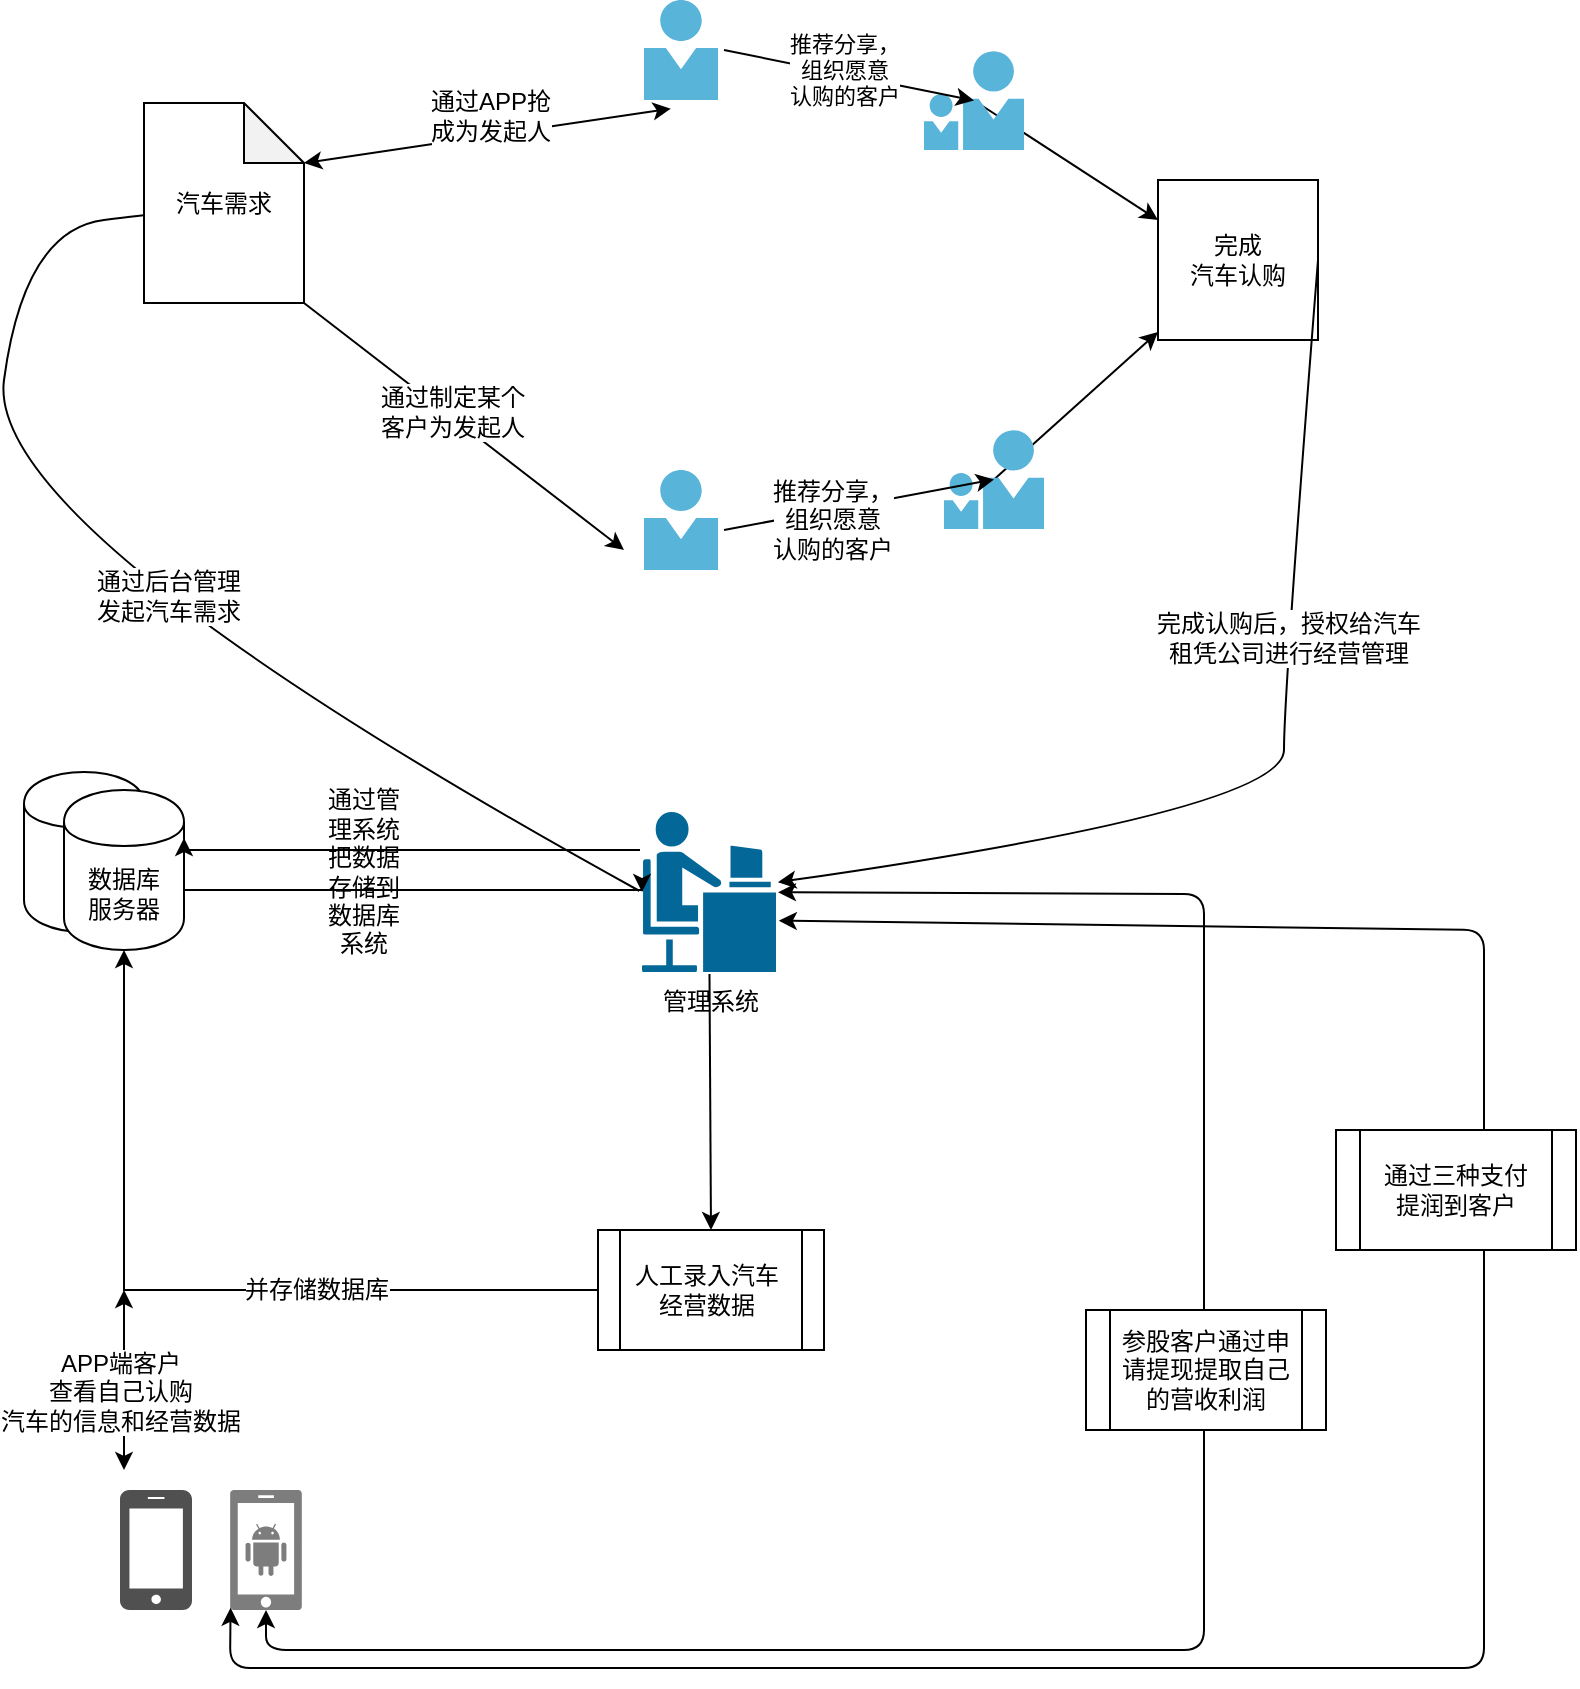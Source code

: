 <mxfile version="10.6.3" type="github"><diagram id="8XG-LnMlX_zKL2llbTFH" name="Page-1"><mxGraphModel dx="1052" dy="626" grid="1" gridSize="10" guides="1" tooltips="1" connect="1" arrows="1" fold="1" page="1" pageScale="1" pageWidth="827" pageHeight="1169" math="0" shadow="0"><root><mxCell id="0"/><mxCell id="1" parent="0"/><mxCell id="Y2vMcS51Y2d78KYhcmld-65" value="" style="shape=cylinder;whiteSpace=wrap;html=1;boundedLbl=1;backgroundOutline=1;" vertex="1" parent="1"><mxGeometry x="40" y="621" width="60" height="80" as="geometry"/></mxCell><mxCell id="Y2vMcS51Y2d78KYhcmld-1" value="数据库&lt;br&gt;服务器&lt;br&gt;" style="shape=cylinder;whiteSpace=wrap;html=1;boundedLbl=1;backgroundOutline=1;" vertex="1" parent="1"><mxGeometry x="60" y="630" width="60" height="80" as="geometry"/></mxCell><mxCell id="Y2vMcS51Y2d78KYhcmld-4" value="" style="curved=1;endArrow=classic;html=1;exitX=0.01;exitY=0.5;exitDx=0;exitDy=0;exitPerimeter=0;" edge="1" parent="1" source="Y2vMcS51Y2d78KYhcmld-6" target="Y2vMcS51Y2d78KYhcmld-5"><mxGeometry width="50" height="50" relative="1" as="geometry"><mxPoint x="87.436" y="210" as="sourcePoint"/><mxPoint x="120" y="310" as="targetPoint"/><Array as="points"><mxPoint x="20" y="500"/><mxPoint x="40" y="350"/><mxPoint x="120" y="340"/></Array></mxGeometry></mxCell><mxCell id="Y2vMcS51Y2d78KYhcmld-14" value="通过后台管理&lt;br&gt;发起汽车需求" style="text;html=1;resizable=0;points=[];align=center;verticalAlign=middle;labelBackgroundColor=#ffffff;" vertex="1" connectable="0" parent="Y2vMcS51Y2d78KYhcmld-4"><mxGeometry x="-0.115" y="-5" relative="1" as="geometry"><mxPoint x="3.5" y="-10.5" as="offset"/></mxGeometry></mxCell><mxCell id="Y2vMcS51Y2d78KYhcmld-5" value="汽车需求" style="shape=note;whiteSpace=wrap;html=1;backgroundOutline=1;darkOpacity=0.05;" vertex="1" parent="1"><mxGeometry x="100" y="286.5" width="80" height="100" as="geometry"/></mxCell><mxCell id="Y2vMcS51Y2d78KYhcmld-31" value="" style="edgeStyle=orthogonalEdgeStyle;rounded=0;orthogonalLoop=1;jettySize=auto;html=1;entryX=1;entryY=0.3;entryDx=0;entryDy=0;" edge="1" parent="1" source="Y2vMcS51Y2d78KYhcmld-6" target="Y2vMcS51Y2d78KYhcmld-1"><mxGeometry relative="1" as="geometry"><mxPoint x="160" y="660" as="targetPoint"/><Array as="points"><mxPoint x="120" y="660"/></Array></mxGeometry></mxCell><mxCell id="Y2vMcS51Y2d78KYhcmld-6" value="管理系统" style="shape=mxgraph.cisco.people.androgenous_person;html=1;dashed=0;fillColor=#036897;strokeColor=#ffffff;strokeWidth=2;verticalLabelPosition=bottom;verticalAlign=top" vertex="1" parent="1"><mxGeometry x="348" y="640" width="69" height="82" as="geometry"/></mxCell><mxCell id="Y2vMcS51Y2d78KYhcmld-7" value="" style="aspect=fixed;html=1;perimeter=none;align=center;shadow=0;dashed=0;image;fontSize=12;image=img/lib/mscae/Person.svg;" vertex="1" parent="1"><mxGeometry x="350" y="470" width="37" height="50" as="geometry"/></mxCell><mxCell id="Y2vMcS51Y2d78KYhcmld-9" value="" style="endArrow=classic;html=1;exitX=1;exitY=1;exitDx=0;exitDy=0;exitPerimeter=0;" edge="1" parent="1" source="Y2vMcS51Y2d78KYhcmld-5"><mxGeometry width="50" height="50" relative="1" as="geometry"><mxPoint x="260" y="510" as="sourcePoint"/><mxPoint x="340" y="510" as="targetPoint"/></mxGeometry></mxCell><mxCell id="Y2vMcS51Y2d78KYhcmld-10" value="通过制定某个&lt;br&gt;客户为发起人" style="text;html=1;resizable=0;points=[];align=center;verticalAlign=middle;labelBackgroundColor=#ffffff;" vertex="1" connectable="0" parent="Y2vMcS51Y2d78KYhcmld-9"><mxGeometry x="-0.332" y="-1" relative="1" as="geometry"><mxPoint x="20.5" y="12.5" as="offset"/></mxGeometry></mxCell><mxCell id="Y2vMcS51Y2d78KYhcmld-11" value="" style="aspect=fixed;html=1;perimeter=none;align=center;shadow=0;dashed=0;image;fontSize=12;image=img/lib/mscae/Person.svg;" vertex="1" parent="1"><mxGeometry x="350" y="235" width="37" height="50" as="geometry"/></mxCell><mxCell id="Y2vMcS51Y2d78KYhcmld-12" value="" style="endArrow=classic;startArrow=classic;html=1;exitX=0;exitY=0;exitDx=80;exitDy=30;exitPerimeter=0;entryX=0.363;entryY=1.087;entryDx=0;entryDy=0;entryPerimeter=0;" edge="1" parent="1" source="Y2vMcS51Y2d78KYhcmld-5" target="Y2vMcS51Y2d78KYhcmld-11"><mxGeometry width="50" height="50" relative="1" as="geometry"><mxPoint x="70" y="590" as="sourcePoint"/><mxPoint x="120" y="540" as="targetPoint"/></mxGeometry></mxCell><mxCell id="Y2vMcS51Y2d78KYhcmld-13" value="通过APP抢&lt;br&gt;成为发起人" style="text;html=1;resizable=0;points=[];align=center;verticalAlign=middle;labelBackgroundColor=#ffffff;" vertex="1" connectable="0" parent="Y2vMcS51Y2d78KYhcmld-12"><mxGeometry x="-0.137" y="2" relative="1" as="geometry"><mxPoint x="13.5" y="-10.5" as="offset"/></mxGeometry></mxCell><mxCell id="Y2vMcS51Y2d78KYhcmld-15" value="" style="endArrow=classic;html=1;entryX=0;entryY=0.25;entryDx=0;entryDy=0;" edge="1" parent="1" source="Y2vMcS51Y2d78KYhcmld-18" target="Y2vMcS51Y2d78KYhcmld-17"><mxGeometry width="50" height="50" relative="1" as="geometry"><mxPoint x="427" y="255" as="sourcePoint"/><mxPoint x="557" y="345" as="targetPoint"/></mxGeometry></mxCell><mxCell id="Y2vMcS51Y2d78KYhcmld-16" value="" style="endArrow=classic;html=1;" edge="1" parent="1" source="Y2vMcS51Y2d78KYhcmld-19" target="Y2vMcS51Y2d78KYhcmld-17"><mxGeometry width="50" height="50" relative="1" as="geometry"><mxPoint x="427" y="495" as="sourcePoint"/><mxPoint x="557" y="375" as="targetPoint"/></mxGeometry></mxCell><mxCell id="Y2vMcS51Y2d78KYhcmld-17" value="完成&lt;br&gt;汽车认购" style="whiteSpace=wrap;html=1;aspect=fixed;" vertex="1" parent="1"><mxGeometry x="607" y="325" width="80" height="80" as="geometry"/></mxCell><mxCell id="Y2vMcS51Y2d78KYhcmld-19" value="" style="aspect=fixed;html=1;perimeter=none;align=center;shadow=0;dashed=0;image;fontSize=12;image=img/lib/mscae/PersonWithFriend.svg;" vertex="1" parent="1"><mxGeometry x="500" y="450" width="50" height="49.5" as="geometry"/></mxCell><mxCell id="Y2vMcS51Y2d78KYhcmld-20" value="" style="endArrow=classic;html=1;" edge="1" parent="1" target="Y2vMcS51Y2d78KYhcmld-19"><mxGeometry width="50" height="50" relative="1" as="geometry"><mxPoint x="390" y="500" as="sourcePoint"/><mxPoint x="490" y="407.143" as="targetPoint"/></mxGeometry></mxCell><mxCell id="Y2vMcS51Y2d78KYhcmld-24" value="推荐分享，&lt;br&gt;组织愿意&lt;br&gt;认购的客户" style="text;html=1;resizable=0;points=[];align=center;verticalAlign=middle;labelBackgroundColor=#ffffff;" vertex="1" connectable="0" parent="Y2vMcS51Y2d78KYhcmld-20"><mxGeometry x="-0.313" y="-1" relative="1" as="geometry"><mxPoint x="7" y="2.5" as="offset"/></mxGeometry></mxCell><mxCell id="Y2vMcS51Y2d78KYhcmld-18" value="" style="aspect=fixed;html=1;perimeter=none;align=center;shadow=0;dashed=0;image;fontSize=12;image=img/lib/mscae/PersonWithFriend.svg;" vertex="1" parent="1"><mxGeometry x="490" y="260.5" width="50" height="49.5" as="geometry"/></mxCell><mxCell id="Y2vMcS51Y2d78KYhcmld-21" value="推荐分享，&lt;br&gt;组织愿意&lt;br&gt;认购的客户" style="endArrow=classic;html=1;entryX=0;entryY=0.25;entryDx=0;entryDy=0;" edge="1" parent="1" target="Y2vMcS51Y2d78KYhcmld-18"><mxGeometry x="-0.046" y="2" width="50" height="50" relative="1" as="geometry"><mxPoint x="390" y="260" as="sourcePoint"/><mxPoint x="570" y="350" as="targetPoint"/><mxPoint as="offset"/></mxGeometry></mxCell><mxCell id="Y2vMcS51Y2d78KYhcmld-25" value="" style="curved=1;endArrow=classic;html=1;exitX=1;exitY=0.5;exitDx=0;exitDy=0;" edge="1" parent="1" source="Y2vMcS51Y2d78KYhcmld-17" target="Y2vMcS51Y2d78KYhcmld-6"><mxGeometry width="50" height="50" relative="1" as="geometry"><mxPoint x="60" y="590" as="sourcePoint"/><mxPoint x="500" y="630" as="targetPoint"/><Array as="points"><mxPoint x="670" y="580"/><mxPoint x="670" y="640"/></Array></mxGeometry></mxCell><mxCell id="Y2vMcS51Y2d78KYhcmld-26" value="完成认购后，授权给汽车&lt;br&gt;租凭公司进行经营管理" style="text;html=1;resizable=0;points=[];align=center;verticalAlign=middle;labelBackgroundColor=#ffffff;" vertex="1" connectable="0" parent="Y2vMcS51Y2d78KYhcmld-25"><mxGeometry x="-0.286" relative="1" as="geometry"><mxPoint as="offset"/></mxGeometry></mxCell><mxCell id="Y2vMcS51Y2d78KYhcmld-27" value="" style="shape=image;html=1;verticalAlign=top;verticalLabelPosition=bottom;labelBackgroundColor=#ffffff;imageAspect=0;aspect=fixed;image=https://cdn4.iconfinder.com/data/icons/logos-and-brands/512/13_Alipay_logo_logos-128.png" vertex="1" parent="1"><mxGeometry x="598" y="286.5" width="28" height="28" as="geometry"/></mxCell><mxCell id="Y2vMcS51Y2d78KYhcmld-28" value="" style="shape=image;html=1;verticalAlign=top;verticalLabelPosition=bottom;labelBackgroundColor=#ffffff;imageAspect=0;aspect=fixed;image=https://cdn0.iconfinder.com/data/icons/social-media-2092/100/social-58-128.png" vertex="1" parent="1"><mxGeometry x="631" y="285.5" width="30" height="30" as="geometry"/></mxCell><mxCell id="Y2vMcS51Y2d78KYhcmld-29" value="" style="shape=image;html=1;verticalAlign=top;verticalLabelPosition=bottom;labelBackgroundColor=#ffffff;imageAspect=0;aspect=fixed;image=https://cdn3.iconfinder.com/data/icons/credit-cards-pos/1117/union_pay-128.png" vertex="1" parent="1"><mxGeometry x="669" y="286.5" width="27" height="27" as="geometry"/></mxCell><mxCell id="Y2vMcS51Y2d78KYhcmld-32" value="" style="edgeStyle=orthogonalEdgeStyle;rounded=0;orthogonalLoop=1;jettySize=auto;html=1;exitX=1;exitY=0.7;exitDx=0;exitDy=0;" edge="1" parent="1" source="Y2vMcS51Y2d78KYhcmld-1"><mxGeometry relative="1" as="geometry"><mxPoint x="154.265" y="679.882" as="sourcePoint"/><mxPoint x="349" y="681" as="targetPoint"/><Array as="points"><mxPoint x="120" y="680"/><mxPoint x="349" y="680"/></Array></mxGeometry></mxCell><mxCell id="Y2vMcS51Y2d78KYhcmld-33" value="通过管理系统把数据存储到数据库系统" style="text;html=1;strokeColor=none;fillColor=none;align=center;verticalAlign=middle;whiteSpace=wrap;rounded=0;" vertex="1" parent="1"><mxGeometry x="190" y="661" width="40" height="20" as="geometry"/></mxCell><mxCell id="Y2vMcS51Y2d78KYhcmld-38" value="" style="edgeStyle=orthogonalEdgeStyle;rounded=0;orthogonalLoop=1;jettySize=auto;html=1;entryX=0.5;entryY=1;entryDx=0;entryDy=0;" edge="1" parent="1" source="Y2vMcS51Y2d78KYhcmld-35" target="Y2vMcS51Y2d78KYhcmld-1"><mxGeometry relative="1" as="geometry"><mxPoint x="247.0" y="839.882" as="targetPoint"/></mxGeometry></mxCell><mxCell id="Y2vMcS51Y2d78KYhcmld-40" value="并存储数据库" style="text;html=1;resizable=0;points=[];align=center;verticalAlign=middle;labelBackgroundColor=#ffffff;" vertex="1" connectable="0" parent="Y2vMcS51Y2d78KYhcmld-38"><mxGeometry x="-0.308" relative="1" as="geometry"><mxPoint as="offset"/></mxGeometry></mxCell><mxCell id="Y2vMcS51Y2d78KYhcmld-35" value="" style="shape=process;whiteSpace=wrap;html=1;backgroundOutline=1;" vertex="1" parent="1"><mxGeometry x="327" y="850" width="113" height="60" as="geometry"/></mxCell><mxCell id="Y2vMcS51Y2d78KYhcmld-36" value="" style="endArrow=classic;html=1;entryX=0.5;entryY=0;entryDx=0;entryDy=0;" edge="1" parent="1" source="Y2vMcS51Y2d78KYhcmld-6" target="Y2vMcS51Y2d78KYhcmld-35"><mxGeometry width="50" height="50" relative="1" as="geometry"><mxPoint x="343.5" y="800" as="sourcePoint"/><mxPoint x="393.5" y="750" as="targetPoint"/></mxGeometry></mxCell><mxCell id="Y2vMcS51Y2d78KYhcmld-39" value="人工录入汽车&lt;br&gt;经营数据" style="text;html=1;resizable=0;points=[];align=center;verticalAlign=middle;labelBackgroundColor=#ffffff;" vertex="1" connectable="0" parent="Y2vMcS51Y2d78KYhcmld-36"><mxGeometry x="-0.25" y="-2" relative="1" as="geometry"><mxPoint x="-0.5" y="109.5" as="offset"/></mxGeometry></mxCell><mxCell id="Y2vMcS51Y2d78KYhcmld-45" value="" style="group" vertex="1" connectable="0" parent="1"><mxGeometry x="88" y="980" width="91" height="60" as="geometry"/></mxCell><mxCell id="Y2vMcS51Y2d78KYhcmld-43" value="" style="shadow=0;dashed=0;html=1;strokeColor=none;fillColor=#505050;labelPosition=center;verticalLabelPosition=bottom;verticalAlign=top;outlineConnect=0;align=center;shape=mxgraph.office.devices.cell_phone_iphone_proportional;" vertex="1" parent="Y2vMcS51Y2d78KYhcmld-45"><mxGeometry width="36" height="60" as="geometry"/></mxCell><mxCell id="Y2vMcS51Y2d78KYhcmld-44" value="" style="shadow=0;dashed=0;html=1;strokeColor=none;labelPosition=center;verticalLabelPosition=bottom;verticalAlign=top;align=center;shape=mxgraph.mscae.enterprise.android_phone;fillColor=#7D7D7D;" vertex="1" parent="Y2vMcS51Y2d78KYhcmld-45"><mxGeometry x="55" width="36" height="60" as="geometry"/></mxCell><mxCell id="Y2vMcS51Y2d78KYhcmld-46" value="" style="endArrow=classic;startArrow=classic;html=1;" edge="1" parent="1"><mxGeometry width="50" height="50" relative="1" as="geometry"><mxPoint x="90" y="970" as="sourcePoint"/><mxPoint x="90" y="880" as="targetPoint"/></mxGeometry></mxCell><mxCell id="Y2vMcS51Y2d78KYhcmld-47" value="APP端客户&lt;br&gt;查看自己认购&lt;br&gt;汽车的信息和经营数据" style="text;html=1;resizable=0;points=[];align=center;verticalAlign=middle;labelBackgroundColor=#ffffff;" vertex="1" connectable="0" parent="Y2vMcS51Y2d78KYhcmld-46"><mxGeometry x="-0.275" y="1" relative="1" as="geometry"><mxPoint x="-1" y="-7" as="offset"/></mxGeometry></mxCell><mxCell id="Y2vMcS51Y2d78KYhcmld-49" value="" style="endArrow=classic;startArrow=classic;html=1;exitX=0.5;exitY=1;exitDx=0;exitDy=0;exitPerimeter=0;" edge="1" parent="1" source="Y2vMcS51Y2d78KYhcmld-44" target="Y2vMcS51Y2d78KYhcmld-6"><mxGeometry width="50" height="50" relative="1" as="geometry"><mxPoint x="530" y="1010" as="sourcePoint"/><mxPoint x="580" y="960" as="targetPoint"/><Array as="points"><mxPoint x="161" y="1060"/><mxPoint x="630" y="1060"/><mxPoint x="630" y="682"/></Array></mxGeometry></mxCell><mxCell id="Y2vMcS51Y2d78KYhcmld-50" value="参股客户通过申请提现提取自己的营收利润" style="shape=process;whiteSpace=wrap;html=1;backgroundOutline=1;" vertex="1" parent="1"><mxGeometry x="571" y="890" width="120" height="60" as="geometry"/></mxCell><mxCell id="Y2vMcS51Y2d78KYhcmld-51" value="" style="endArrow=classic;startArrow=classic;html=1;exitX=0.01;exitY=0.99;exitDx=0;exitDy=0;exitPerimeter=0;entryX=1.011;entryY=0.689;entryDx=0;entryDy=0;entryPerimeter=0;" edge="1" parent="1"><mxGeometry width="50" height="50" relative="1" as="geometry"><mxPoint x="143.294" y="1038.882" as="sourcePoint"/><mxPoint x="417.412" y="695.353" as="targetPoint"/><Array as="points"><mxPoint x="143" y="1069"/><mxPoint x="770" y="1069"/><mxPoint x="770" y="700"/></Array></mxGeometry></mxCell><mxCell id="Y2vMcS51Y2d78KYhcmld-59" value="" style="group" vertex="1" connectable="0" parent="1"><mxGeometry x="705.5" y="770" width="98" height="30" as="geometry"/></mxCell><mxCell id="Y2vMcS51Y2d78KYhcmld-57" value="" style="group;flipV=1;" vertex="1" connectable="0" parent="Y2vMcS51Y2d78KYhcmld-59"><mxGeometry width="98" height="30" as="geometry"/></mxCell><mxCell id="Y2vMcS51Y2d78KYhcmld-54" value="" style="shape=image;html=1;verticalAlign=top;verticalLabelPosition=bottom;labelBackgroundColor=#ffffff;imageAspect=0;aspect=fixed;image=https://cdn4.iconfinder.com/data/icons/logos-and-brands/512/13_Alipay_logo_logos-128.png" vertex="1" parent="Y2vMcS51Y2d78KYhcmld-57"><mxGeometry y="1" width="28" height="28" as="geometry"/></mxCell><mxCell id="Y2vMcS51Y2d78KYhcmld-55" value="" style="shape=image;html=1;verticalAlign=top;verticalLabelPosition=bottom;labelBackgroundColor=#ffffff;imageAspect=0;aspect=fixed;image=https://cdn0.iconfinder.com/data/icons/social-media-2092/100/social-58-128.png" vertex="1" parent="Y2vMcS51Y2d78KYhcmld-57"><mxGeometry x="33" width="30" height="30" as="geometry"/></mxCell><mxCell id="Y2vMcS51Y2d78KYhcmld-56" value="" style="shape=image;html=1;verticalAlign=top;verticalLabelPosition=bottom;labelBackgroundColor=#ffffff;imageAspect=0;aspect=fixed;image=https://cdn3.iconfinder.com/data/icons/credit-cards-pos/1117/union_pay-128.png" vertex="1" parent="Y2vMcS51Y2d78KYhcmld-57"><mxGeometry x="71" y="1" width="27" height="27" as="geometry"/></mxCell><mxCell id="Y2vMcS51Y2d78KYhcmld-63" value="通过三种支付&lt;br&gt;提润到客户&lt;br&gt;" style="shape=process;whiteSpace=wrap;html=1;backgroundOutline=1;" vertex="1" parent="1"><mxGeometry x="696" y="800" width="120" height="60" as="geometry"/></mxCell></root></mxGraphModel></diagram></mxfile>